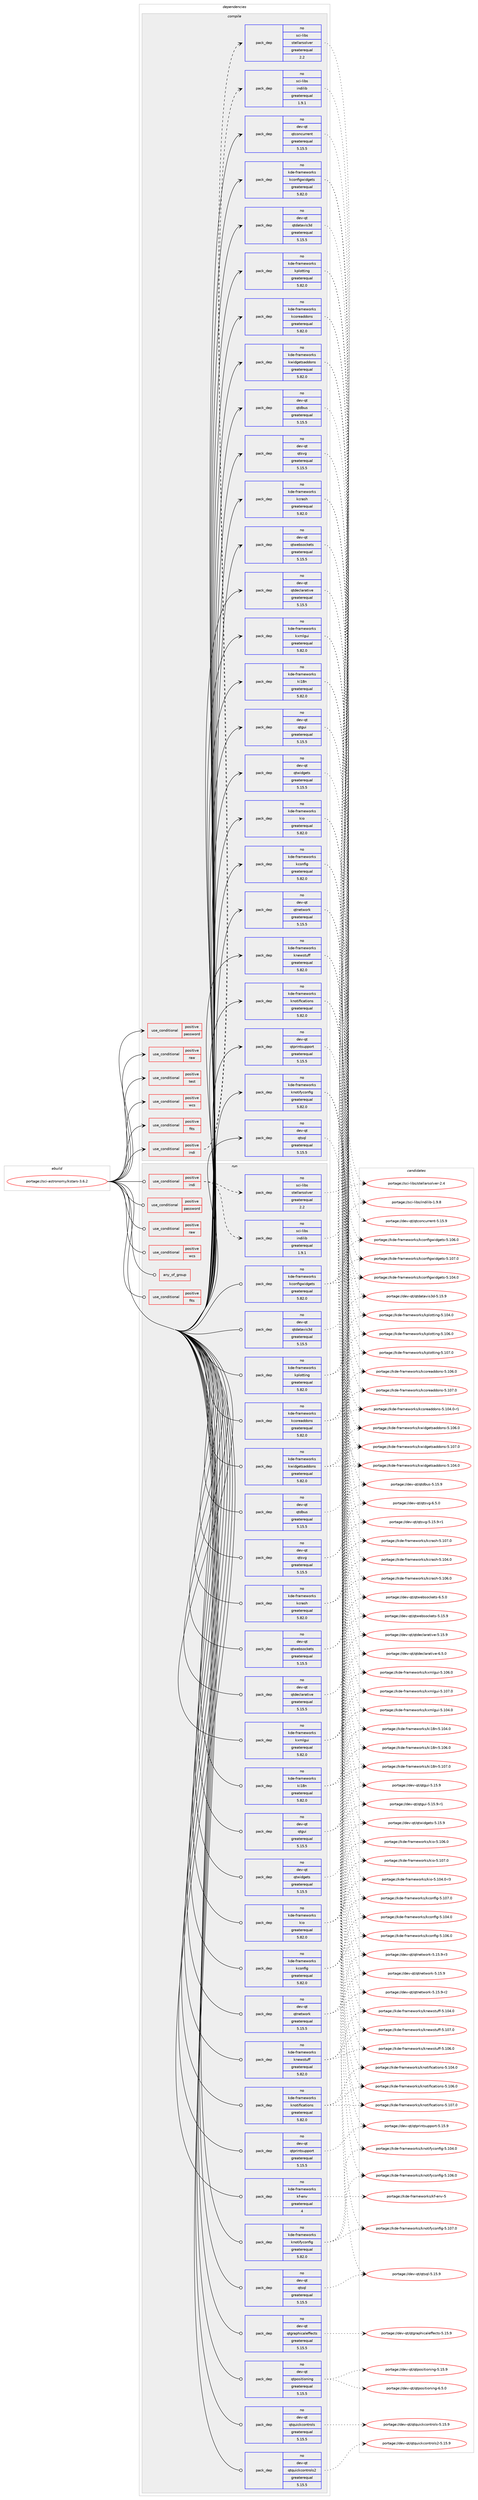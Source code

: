 digraph prolog {

# *************
# Graph options
# *************

newrank=true;
concentrate=true;
compound=true;
graph [rankdir=LR,fontname=Helvetica,fontsize=10,ranksep=1.5];#, ranksep=2.5, nodesep=0.2];
edge  [arrowhead=vee];
node  [fontname=Helvetica,fontsize=10];

# **********
# The ebuild
# **********

subgraph cluster_leftcol {
color=gray;
label=<<i>ebuild</i>>;
id [label="portage://sci-astronomy/kstars-3.6.2", color=red, width=4, href="../sci-astronomy/kstars-3.6.2.svg"];
}

# ****************
# The dependencies
# ****************

subgraph cluster_midcol {
color=gray;
label=<<i>dependencies</i>>;
subgraph cluster_compile {
fillcolor="#eeeeee";
style=filled;
label=<<i>compile</i>>;
subgraph cond222 {
dependency528 [label=<<TABLE BORDER="0" CELLBORDER="1" CELLSPACING="0" CELLPADDING="4"><TR><TD ROWSPAN="3" CELLPADDING="10">use_conditional</TD></TR><TR><TD>positive</TD></TR><TR><TD>fits</TD></TR></TABLE>>, shape=none, color=red];
# *** BEGIN UNKNOWN DEPENDENCY TYPE (TODO) ***
# dependency528 -> package_dependency(portage://sci-astronomy/kstars-3.6.2,install,no,sci-libs,cfitsio,none,[,,],any_same_slot,[])
# *** END UNKNOWN DEPENDENCY TYPE (TODO) ***

}
id:e -> dependency528:w [weight=20,style="solid",arrowhead="vee"];
subgraph cond223 {
dependency529 [label=<<TABLE BORDER="0" CELLBORDER="1" CELLSPACING="0" CELLPADDING="4"><TR><TD ROWSPAN="3" CELLPADDING="10">use_conditional</TD></TR><TR><TD>positive</TD></TR><TR><TD>indi</TD></TR></TABLE>>, shape=none, color=red];
# *** BEGIN UNKNOWN DEPENDENCY TYPE (TODO) ***
# dependency529 -> package_dependency(portage://sci-astronomy/kstars-3.6.2,install,no,sci-libs,gsl,none,[,,],any_same_slot,[])
# *** END UNKNOWN DEPENDENCY TYPE (TODO) ***

subgraph pack302 {
dependency530 [label=<<TABLE BORDER="0" CELLBORDER="1" CELLSPACING="0" CELLPADDING="4" WIDTH="220"><TR><TD ROWSPAN="6" CELLPADDING="30">pack_dep</TD></TR><TR><TD WIDTH="110">no</TD></TR><TR><TD>sci-libs</TD></TR><TR><TD>indilib</TD></TR><TR><TD>greaterequal</TD></TR><TR><TD>1.9.1</TD></TR></TABLE>>, shape=none, color=blue];
}
dependency529:e -> dependency530:w [weight=20,style="dashed",arrowhead="vee"];
# *** BEGIN UNKNOWN DEPENDENCY TYPE (TODO) ***
# dependency529 -> package_dependency(portage://sci-astronomy/kstars-3.6.2,install,no,sci-libs,libnova,none,[,,],any_same_slot,[])
# *** END UNKNOWN DEPENDENCY TYPE (TODO) ***

subgraph pack303 {
dependency531 [label=<<TABLE BORDER="0" CELLBORDER="1" CELLSPACING="0" CELLPADDING="4" WIDTH="220"><TR><TD ROWSPAN="6" CELLPADDING="30">pack_dep</TD></TR><TR><TD WIDTH="110">no</TD></TR><TR><TD>sci-libs</TD></TR><TR><TD>stellarsolver</TD></TR><TR><TD>greaterequal</TD></TR><TR><TD>2.2</TD></TR></TABLE>>, shape=none, color=blue];
}
dependency529:e -> dependency531:w [weight=20,style="dashed",arrowhead="vee"];
}
id:e -> dependency529:w [weight=20,style="solid",arrowhead="vee"];
subgraph cond224 {
dependency532 [label=<<TABLE BORDER="0" CELLBORDER="1" CELLSPACING="0" CELLPADDING="4"><TR><TD ROWSPAN="3" CELLPADDING="10">use_conditional</TD></TR><TR><TD>positive</TD></TR><TR><TD>password</TD></TR></TABLE>>, shape=none, color=red];
# *** BEGIN UNKNOWN DEPENDENCY TYPE (TODO) ***
# dependency532 -> package_dependency(portage://sci-astronomy/kstars-3.6.2,install,no,dev-libs,qtkeychain,none,[,,],any_same_slot,[use(enable(qt5),positive)])
# *** END UNKNOWN DEPENDENCY TYPE (TODO) ***

}
id:e -> dependency532:w [weight=20,style="solid",arrowhead="vee"];
subgraph cond225 {
dependency533 [label=<<TABLE BORDER="0" CELLBORDER="1" CELLSPACING="0" CELLPADDING="4"><TR><TD ROWSPAN="3" CELLPADDING="10">use_conditional</TD></TR><TR><TD>positive</TD></TR><TR><TD>raw</TD></TR></TABLE>>, shape=none, color=red];
# *** BEGIN UNKNOWN DEPENDENCY TYPE (TODO) ***
# dependency533 -> package_dependency(portage://sci-astronomy/kstars-3.6.2,install,no,media-libs,libraw,none,[,,],any_same_slot,[])
# *** END UNKNOWN DEPENDENCY TYPE (TODO) ***

}
id:e -> dependency533:w [weight=20,style="solid",arrowhead="vee"];
subgraph cond226 {
dependency534 [label=<<TABLE BORDER="0" CELLBORDER="1" CELLSPACING="0" CELLPADDING="4"><TR><TD ROWSPAN="3" CELLPADDING="10">use_conditional</TD></TR><TR><TD>positive</TD></TR><TR><TD>test</TD></TR></TABLE>>, shape=none, color=red];
# *** BEGIN UNKNOWN DEPENDENCY TYPE (TODO) ***
# dependency534 -> package_dependency(portage://sci-astronomy/kstars-3.6.2,install,no,dev-qt,qttest,none,[,,],[slot(5)],[])
# *** END UNKNOWN DEPENDENCY TYPE (TODO) ***

}
id:e -> dependency534:w [weight=20,style="solid",arrowhead="vee"];
subgraph cond227 {
dependency535 [label=<<TABLE BORDER="0" CELLBORDER="1" CELLSPACING="0" CELLPADDING="4"><TR><TD ROWSPAN="3" CELLPADDING="10">use_conditional</TD></TR><TR><TD>positive</TD></TR><TR><TD>wcs</TD></TR></TABLE>>, shape=none, color=red];
# *** BEGIN UNKNOWN DEPENDENCY TYPE (TODO) ***
# dependency535 -> package_dependency(portage://sci-astronomy/kstars-3.6.2,install,no,sci-astronomy,wcslib,none,[,,],any_same_slot,[])
# *** END UNKNOWN DEPENDENCY TYPE (TODO) ***

}
id:e -> dependency535:w [weight=20,style="solid",arrowhead="vee"];
# *** BEGIN UNKNOWN DEPENDENCY TYPE (TODO) ***
# id -> package_dependency(portage://sci-astronomy/kstars-3.6.2,install,no,dev-cpp,eigen,none,[,,],[slot(3)],[])
# *** END UNKNOWN DEPENDENCY TYPE (TODO) ***

subgraph pack304 {
dependency536 [label=<<TABLE BORDER="0" CELLBORDER="1" CELLSPACING="0" CELLPADDING="4" WIDTH="220"><TR><TD ROWSPAN="6" CELLPADDING="30">pack_dep</TD></TR><TR><TD WIDTH="110">no</TD></TR><TR><TD>dev-qt</TD></TR><TR><TD>qtconcurrent</TD></TR><TR><TD>greaterequal</TD></TR><TR><TD>5.15.5</TD></TR></TABLE>>, shape=none, color=blue];
}
id:e -> dependency536:w [weight=20,style="solid",arrowhead="vee"];
# *** BEGIN UNKNOWN DEPENDENCY TYPE (TODO) ***
# id -> package_dependency(portage://sci-astronomy/kstars-3.6.2,install,no,dev-qt,qtcore,none,[,,],[slot(5)],[])
# *** END UNKNOWN DEPENDENCY TYPE (TODO) ***

subgraph pack305 {
dependency537 [label=<<TABLE BORDER="0" CELLBORDER="1" CELLSPACING="0" CELLPADDING="4" WIDTH="220"><TR><TD ROWSPAN="6" CELLPADDING="30">pack_dep</TD></TR><TR><TD WIDTH="110">no</TD></TR><TR><TD>dev-qt</TD></TR><TR><TD>qtdatavis3d</TD></TR><TR><TD>greaterequal</TD></TR><TR><TD>5.15.5</TD></TR></TABLE>>, shape=none, color=blue];
}
id:e -> dependency537:w [weight=20,style="solid",arrowhead="vee"];
subgraph pack306 {
dependency538 [label=<<TABLE BORDER="0" CELLBORDER="1" CELLSPACING="0" CELLPADDING="4" WIDTH="220"><TR><TD ROWSPAN="6" CELLPADDING="30">pack_dep</TD></TR><TR><TD WIDTH="110">no</TD></TR><TR><TD>dev-qt</TD></TR><TR><TD>qtdbus</TD></TR><TR><TD>greaterequal</TD></TR><TR><TD>5.15.5</TD></TR></TABLE>>, shape=none, color=blue];
}
id:e -> dependency538:w [weight=20,style="solid",arrowhead="vee"];
subgraph pack307 {
dependency539 [label=<<TABLE BORDER="0" CELLBORDER="1" CELLSPACING="0" CELLPADDING="4" WIDTH="220"><TR><TD ROWSPAN="6" CELLPADDING="30">pack_dep</TD></TR><TR><TD WIDTH="110">no</TD></TR><TR><TD>dev-qt</TD></TR><TR><TD>qtdeclarative</TD></TR><TR><TD>greaterequal</TD></TR><TR><TD>5.15.5</TD></TR></TABLE>>, shape=none, color=blue];
}
id:e -> dependency539:w [weight=20,style="solid",arrowhead="vee"];
subgraph pack308 {
dependency540 [label=<<TABLE BORDER="0" CELLBORDER="1" CELLSPACING="0" CELLPADDING="4" WIDTH="220"><TR><TD ROWSPAN="6" CELLPADDING="30">pack_dep</TD></TR><TR><TD WIDTH="110">no</TD></TR><TR><TD>dev-qt</TD></TR><TR><TD>qtgui</TD></TR><TR><TD>greaterequal</TD></TR><TR><TD>5.15.5</TD></TR></TABLE>>, shape=none, color=blue];
}
id:e -> dependency540:w [weight=20,style="solid",arrowhead="vee"];
subgraph pack309 {
dependency541 [label=<<TABLE BORDER="0" CELLBORDER="1" CELLSPACING="0" CELLPADDING="4" WIDTH="220"><TR><TD ROWSPAN="6" CELLPADDING="30">pack_dep</TD></TR><TR><TD WIDTH="110">no</TD></TR><TR><TD>dev-qt</TD></TR><TR><TD>qtnetwork</TD></TR><TR><TD>greaterequal</TD></TR><TR><TD>5.15.5</TD></TR></TABLE>>, shape=none, color=blue];
}
id:e -> dependency541:w [weight=20,style="solid",arrowhead="vee"];
subgraph pack310 {
dependency542 [label=<<TABLE BORDER="0" CELLBORDER="1" CELLSPACING="0" CELLPADDING="4" WIDTH="220"><TR><TD ROWSPAN="6" CELLPADDING="30">pack_dep</TD></TR><TR><TD WIDTH="110">no</TD></TR><TR><TD>dev-qt</TD></TR><TR><TD>qtprintsupport</TD></TR><TR><TD>greaterequal</TD></TR><TR><TD>5.15.5</TD></TR></TABLE>>, shape=none, color=blue];
}
id:e -> dependency542:w [weight=20,style="solid",arrowhead="vee"];
subgraph pack311 {
dependency543 [label=<<TABLE BORDER="0" CELLBORDER="1" CELLSPACING="0" CELLPADDING="4" WIDTH="220"><TR><TD ROWSPAN="6" CELLPADDING="30">pack_dep</TD></TR><TR><TD WIDTH="110">no</TD></TR><TR><TD>dev-qt</TD></TR><TR><TD>qtsql</TD></TR><TR><TD>greaterequal</TD></TR><TR><TD>5.15.5</TD></TR></TABLE>>, shape=none, color=blue];
}
id:e -> dependency543:w [weight=20,style="solid",arrowhead="vee"];
subgraph pack312 {
dependency544 [label=<<TABLE BORDER="0" CELLBORDER="1" CELLSPACING="0" CELLPADDING="4" WIDTH="220"><TR><TD ROWSPAN="6" CELLPADDING="30">pack_dep</TD></TR><TR><TD WIDTH="110">no</TD></TR><TR><TD>dev-qt</TD></TR><TR><TD>qtsvg</TD></TR><TR><TD>greaterequal</TD></TR><TR><TD>5.15.5</TD></TR></TABLE>>, shape=none, color=blue];
}
id:e -> dependency544:w [weight=20,style="solid",arrowhead="vee"];
subgraph pack313 {
dependency545 [label=<<TABLE BORDER="0" CELLBORDER="1" CELLSPACING="0" CELLPADDING="4" WIDTH="220"><TR><TD ROWSPAN="6" CELLPADDING="30">pack_dep</TD></TR><TR><TD WIDTH="110">no</TD></TR><TR><TD>dev-qt</TD></TR><TR><TD>qtwebsockets</TD></TR><TR><TD>greaterequal</TD></TR><TR><TD>5.15.5</TD></TR></TABLE>>, shape=none, color=blue];
}
id:e -> dependency545:w [weight=20,style="solid",arrowhead="vee"];
subgraph pack314 {
dependency546 [label=<<TABLE BORDER="0" CELLBORDER="1" CELLSPACING="0" CELLPADDING="4" WIDTH="220"><TR><TD ROWSPAN="6" CELLPADDING="30">pack_dep</TD></TR><TR><TD WIDTH="110">no</TD></TR><TR><TD>dev-qt</TD></TR><TR><TD>qtwidgets</TD></TR><TR><TD>greaterequal</TD></TR><TR><TD>5.15.5</TD></TR></TABLE>>, shape=none, color=blue];
}
id:e -> dependency546:w [weight=20,style="solid",arrowhead="vee"];
subgraph pack315 {
dependency547 [label=<<TABLE BORDER="0" CELLBORDER="1" CELLSPACING="0" CELLPADDING="4" WIDTH="220"><TR><TD ROWSPAN="6" CELLPADDING="30">pack_dep</TD></TR><TR><TD WIDTH="110">no</TD></TR><TR><TD>kde-frameworks</TD></TR><TR><TD>kconfig</TD></TR><TR><TD>greaterequal</TD></TR><TR><TD>5.82.0</TD></TR></TABLE>>, shape=none, color=blue];
}
id:e -> dependency547:w [weight=20,style="solid",arrowhead="vee"];
subgraph pack316 {
dependency548 [label=<<TABLE BORDER="0" CELLBORDER="1" CELLSPACING="0" CELLPADDING="4" WIDTH="220"><TR><TD ROWSPAN="6" CELLPADDING="30">pack_dep</TD></TR><TR><TD WIDTH="110">no</TD></TR><TR><TD>kde-frameworks</TD></TR><TR><TD>kconfigwidgets</TD></TR><TR><TD>greaterequal</TD></TR><TR><TD>5.82.0</TD></TR></TABLE>>, shape=none, color=blue];
}
id:e -> dependency548:w [weight=20,style="solid",arrowhead="vee"];
subgraph pack317 {
dependency549 [label=<<TABLE BORDER="0" CELLBORDER="1" CELLSPACING="0" CELLPADDING="4" WIDTH="220"><TR><TD ROWSPAN="6" CELLPADDING="30">pack_dep</TD></TR><TR><TD WIDTH="110">no</TD></TR><TR><TD>kde-frameworks</TD></TR><TR><TD>kcoreaddons</TD></TR><TR><TD>greaterequal</TD></TR><TR><TD>5.82.0</TD></TR></TABLE>>, shape=none, color=blue];
}
id:e -> dependency549:w [weight=20,style="solid",arrowhead="vee"];
subgraph pack318 {
dependency550 [label=<<TABLE BORDER="0" CELLBORDER="1" CELLSPACING="0" CELLPADDING="4" WIDTH="220"><TR><TD ROWSPAN="6" CELLPADDING="30">pack_dep</TD></TR><TR><TD WIDTH="110">no</TD></TR><TR><TD>kde-frameworks</TD></TR><TR><TD>kcrash</TD></TR><TR><TD>greaterequal</TD></TR><TR><TD>5.82.0</TD></TR></TABLE>>, shape=none, color=blue];
}
id:e -> dependency550:w [weight=20,style="solid",arrowhead="vee"];
subgraph pack319 {
dependency551 [label=<<TABLE BORDER="0" CELLBORDER="1" CELLSPACING="0" CELLPADDING="4" WIDTH="220"><TR><TD ROWSPAN="6" CELLPADDING="30">pack_dep</TD></TR><TR><TD WIDTH="110">no</TD></TR><TR><TD>kde-frameworks</TD></TR><TR><TD>ki18n</TD></TR><TR><TD>greaterequal</TD></TR><TR><TD>5.82.0</TD></TR></TABLE>>, shape=none, color=blue];
}
id:e -> dependency551:w [weight=20,style="solid",arrowhead="vee"];
subgraph pack320 {
dependency552 [label=<<TABLE BORDER="0" CELLBORDER="1" CELLSPACING="0" CELLPADDING="4" WIDTH="220"><TR><TD ROWSPAN="6" CELLPADDING="30">pack_dep</TD></TR><TR><TD WIDTH="110">no</TD></TR><TR><TD>kde-frameworks</TD></TR><TR><TD>kio</TD></TR><TR><TD>greaterequal</TD></TR><TR><TD>5.82.0</TD></TR></TABLE>>, shape=none, color=blue];
}
id:e -> dependency552:w [weight=20,style="solid",arrowhead="vee"];
subgraph pack321 {
dependency553 [label=<<TABLE BORDER="0" CELLBORDER="1" CELLSPACING="0" CELLPADDING="4" WIDTH="220"><TR><TD ROWSPAN="6" CELLPADDING="30">pack_dep</TD></TR><TR><TD WIDTH="110">no</TD></TR><TR><TD>kde-frameworks</TD></TR><TR><TD>knewstuff</TD></TR><TR><TD>greaterequal</TD></TR><TR><TD>5.82.0</TD></TR></TABLE>>, shape=none, color=blue];
}
id:e -> dependency553:w [weight=20,style="solid",arrowhead="vee"];
subgraph pack322 {
dependency554 [label=<<TABLE BORDER="0" CELLBORDER="1" CELLSPACING="0" CELLPADDING="4" WIDTH="220"><TR><TD ROWSPAN="6" CELLPADDING="30">pack_dep</TD></TR><TR><TD WIDTH="110">no</TD></TR><TR><TD>kde-frameworks</TD></TR><TR><TD>knotifications</TD></TR><TR><TD>greaterequal</TD></TR><TR><TD>5.82.0</TD></TR></TABLE>>, shape=none, color=blue];
}
id:e -> dependency554:w [weight=20,style="solid",arrowhead="vee"];
subgraph pack323 {
dependency555 [label=<<TABLE BORDER="0" CELLBORDER="1" CELLSPACING="0" CELLPADDING="4" WIDTH="220"><TR><TD ROWSPAN="6" CELLPADDING="30">pack_dep</TD></TR><TR><TD WIDTH="110">no</TD></TR><TR><TD>kde-frameworks</TD></TR><TR><TD>knotifyconfig</TD></TR><TR><TD>greaterequal</TD></TR><TR><TD>5.82.0</TD></TR></TABLE>>, shape=none, color=blue];
}
id:e -> dependency555:w [weight=20,style="solid",arrowhead="vee"];
subgraph pack324 {
dependency556 [label=<<TABLE BORDER="0" CELLBORDER="1" CELLSPACING="0" CELLPADDING="4" WIDTH="220"><TR><TD ROWSPAN="6" CELLPADDING="30">pack_dep</TD></TR><TR><TD WIDTH="110">no</TD></TR><TR><TD>kde-frameworks</TD></TR><TR><TD>kplotting</TD></TR><TR><TD>greaterequal</TD></TR><TR><TD>5.82.0</TD></TR></TABLE>>, shape=none, color=blue];
}
id:e -> dependency556:w [weight=20,style="solid",arrowhead="vee"];
subgraph pack325 {
dependency557 [label=<<TABLE BORDER="0" CELLBORDER="1" CELLSPACING="0" CELLPADDING="4" WIDTH="220"><TR><TD ROWSPAN="6" CELLPADDING="30">pack_dep</TD></TR><TR><TD WIDTH="110">no</TD></TR><TR><TD>kde-frameworks</TD></TR><TR><TD>kwidgetsaddons</TD></TR><TR><TD>greaterequal</TD></TR><TR><TD>5.82.0</TD></TR></TABLE>>, shape=none, color=blue];
}
id:e -> dependency557:w [weight=20,style="solid",arrowhead="vee"];
subgraph pack326 {
dependency558 [label=<<TABLE BORDER="0" CELLBORDER="1" CELLSPACING="0" CELLPADDING="4" WIDTH="220"><TR><TD ROWSPAN="6" CELLPADDING="30">pack_dep</TD></TR><TR><TD WIDTH="110">no</TD></TR><TR><TD>kde-frameworks</TD></TR><TR><TD>kxmlgui</TD></TR><TR><TD>greaterequal</TD></TR><TR><TD>5.82.0</TD></TR></TABLE>>, shape=none, color=blue];
}
id:e -> dependency558:w [weight=20,style="solid",arrowhead="vee"];
# *** BEGIN UNKNOWN DEPENDENCY TYPE (TODO) ***
# id -> package_dependency(portage://sci-astronomy/kstars-3.6.2,install,no,sys-libs,zlib,none,[,,],[],[])
# *** END UNKNOWN DEPENDENCY TYPE (TODO) ***

}
subgraph cluster_compileandrun {
fillcolor="#eeeeee";
style=filled;
label=<<i>compile and run</i>>;
}
subgraph cluster_run {
fillcolor="#eeeeee";
style=filled;
label=<<i>run</i>>;
subgraph any6 {
dependency559 [label=<<TABLE BORDER="0" CELLBORDER="1" CELLSPACING="0" CELLPADDING="4"><TR><TD CELLPADDING="10">any_of_group</TD></TR></TABLE>>, shape=none, color=red];# *** BEGIN UNKNOWN DEPENDENCY TYPE (TODO) ***
# dependency559 -> package_dependency(portage://sci-astronomy/kstars-3.6.2,run,no,kde-frameworks,breeze-icons,none,[,,],any_different_slot,[])
# *** END UNKNOWN DEPENDENCY TYPE (TODO) ***

# *** BEGIN UNKNOWN DEPENDENCY TYPE (TODO) ***
# dependency559 -> package_dependency(portage://sci-astronomy/kstars-3.6.2,run,no,kde-frameworks,oxygen-icons,none,[,,],any_different_slot,[])
# *** END UNKNOWN DEPENDENCY TYPE (TODO) ***

}
id:e -> dependency559:w [weight=20,style="solid",arrowhead="odot"];
subgraph cond228 {
dependency560 [label=<<TABLE BORDER="0" CELLBORDER="1" CELLSPACING="0" CELLPADDING="4"><TR><TD ROWSPAN="3" CELLPADDING="10">use_conditional</TD></TR><TR><TD>positive</TD></TR><TR><TD>fits</TD></TR></TABLE>>, shape=none, color=red];
# *** BEGIN UNKNOWN DEPENDENCY TYPE (TODO) ***
# dependency560 -> package_dependency(portage://sci-astronomy/kstars-3.6.2,run,no,sci-libs,cfitsio,none,[,,],any_same_slot,[])
# *** END UNKNOWN DEPENDENCY TYPE (TODO) ***

}
id:e -> dependency560:w [weight=20,style="solid",arrowhead="odot"];
subgraph cond229 {
dependency561 [label=<<TABLE BORDER="0" CELLBORDER="1" CELLSPACING="0" CELLPADDING="4"><TR><TD ROWSPAN="3" CELLPADDING="10">use_conditional</TD></TR><TR><TD>positive</TD></TR><TR><TD>indi</TD></TR></TABLE>>, shape=none, color=red];
# *** BEGIN UNKNOWN DEPENDENCY TYPE (TODO) ***
# dependency561 -> package_dependency(portage://sci-astronomy/kstars-3.6.2,run,no,sci-libs,gsl,none,[,,],any_same_slot,[])
# *** END UNKNOWN DEPENDENCY TYPE (TODO) ***

subgraph pack327 {
dependency562 [label=<<TABLE BORDER="0" CELLBORDER="1" CELLSPACING="0" CELLPADDING="4" WIDTH="220"><TR><TD ROWSPAN="6" CELLPADDING="30">pack_dep</TD></TR><TR><TD WIDTH="110">no</TD></TR><TR><TD>sci-libs</TD></TR><TR><TD>indilib</TD></TR><TR><TD>greaterequal</TD></TR><TR><TD>1.9.1</TD></TR></TABLE>>, shape=none, color=blue];
}
dependency561:e -> dependency562:w [weight=20,style="dashed",arrowhead="vee"];
# *** BEGIN UNKNOWN DEPENDENCY TYPE (TODO) ***
# dependency561 -> package_dependency(portage://sci-astronomy/kstars-3.6.2,run,no,sci-libs,libnova,none,[,,],any_same_slot,[])
# *** END UNKNOWN DEPENDENCY TYPE (TODO) ***

subgraph pack328 {
dependency563 [label=<<TABLE BORDER="0" CELLBORDER="1" CELLSPACING="0" CELLPADDING="4" WIDTH="220"><TR><TD ROWSPAN="6" CELLPADDING="30">pack_dep</TD></TR><TR><TD WIDTH="110">no</TD></TR><TR><TD>sci-libs</TD></TR><TR><TD>stellarsolver</TD></TR><TR><TD>greaterequal</TD></TR><TR><TD>2.2</TD></TR></TABLE>>, shape=none, color=blue];
}
dependency561:e -> dependency563:w [weight=20,style="dashed",arrowhead="vee"];
}
id:e -> dependency561:w [weight=20,style="solid",arrowhead="odot"];
subgraph cond230 {
dependency564 [label=<<TABLE BORDER="0" CELLBORDER="1" CELLSPACING="0" CELLPADDING="4"><TR><TD ROWSPAN="3" CELLPADDING="10">use_conditional</TD></TR><TR><TD>positive</TD></TR><TR><TD>password</TD></TR></TABLE>>, shape=none, color=red];
# *** BEGIN UNKNOWN DEPENDENCY TYPE (TODO) ***
# dependency564 -> package_dependency(portage://sci-astronomy/kstars-3.6.2,run,no,dev-libs,qtkeychain,none,[,,],any_same_slot,[use(enable(qt5),positive)])
# *** END UNKNOWN DEPENDENCY TYPE (TODO) ***

}
id:e -> dependency564:w [weight=20,style="solid",arrowhead="odot"];
subgraph cond231 {
dependency565 [label=<<TABLE BORDER="0" CELLBORDER="1" CELLSPACING="0" CELLPADDING="4"><TR><TD ROWSPAN="3" CELLPADDING="10">use_conditional</TD></TR><TR><TD>positive</TD></TR><TR><TD>raw</TD></TR></TABLE>>, shape=none, color=red];
# *** BEGIN UNKNOWN DEPENDENCY TYPE (TODO) ***
# dependency565 -> package_dependency(portage://sci-astronomy/kstars-3.6.2,run,no,media-libs,libraw,none,[,,],any_same_slot,[])
# *** END UNKNOWN DEPENDENCY TYPE (TODO) ***

}
id:e -> dependency565:w [weight=20,style="solid",arrowhead="odot"];
subgraph cond232 {
dependency566 [label=<<TABLE BORDER="0" CELLBORDER="1" CELLSPACING="0" CELLPADDING="4"><TR><TD ROWSPAN="3" CELLPADDING="10">use_conditional</TD></TR><TR><TD>positive</TD></TR><TR><TD>wcs</TD></TR></TABLE>>, shape=none, color=red];
# *** BEGIN UNKNOWN DEPENDENCY TYPE (TODO) ***
# dependency566 -> package_dependency(portage://sci-astronomy/kstars-3.6.2,run,no,sci-astronomy,wcslib,none,[,,],any_same_slot,[])
# *** END UNKNOWN DEPENDENCY TYPE (TODO) ***

}
id:e -> dependency566:w [weight=20,style="solid",arrowhead="odot"];
# *** BEGIN UNKNOWN DEPENDENCY TYPE (TODO) ***
# id -> package_dependency(portage://sci-astronomy/kstars-3.6.2,run,no,dev-qt,qtcore,none,[,,],[slot(5)],[])
# *** END UNKNOWN DEPENDENCY TYPE (TODO) ***

subgraph pack329 {
dependency567 [label=<<TABLE BORDER="0" CELLBORDER="1" CELLSPACING="0" CELLPADDING="4" WIDTH="220"><TR><TD ROWSPAN="6" CELLPADDING="30">pack_dep</TD></TR><TR><TD WIDTH="110">no</TD></TR><TR><TD>dev-qt</TD></TR><TR><TD>qtdatavis3d</TD></TR><TR><TD>greaterequal</TD></TR><TR><TD>5.15.5</TD></TR></TABLE>>, shape=none, color=blue];
}
id:e -> dependency567:w [weight=20,style="solid",arrowhead="odot"];
subgraph pack330 {
dependency568 [label=<<TABLE BORDER="0" CELLBORDER="1" CELLSPACING="0" CELLPADDING="4" WIDTH="220"><TR><TD ROWSPAN="6" CELLPADDING="30">pack_dep</TD></TR><TR><TD WIDTH="110">no</TD></TR><TR><TD>dev-qt</TD></TR><TR><TD>qtdbus</TD></TR><TR><TD>greaterequal</TD></TR><TR><TD>5.15.5</TD></TR></TABLE>>, shape=none, color=blue];
}
id:e -> dependency568:w [weight=20,style="solid",arrowhead="odot"];
subgraph pack331 {
dependency569 [label=<<TABLE BORDER="0" CELLBORDER="1" CELLSPACING="0" CELLPADDING="4" WIDTH="220"><TR><TD ROWSPAN="6" CELLPADDING="30">pack_dep</TD></TR><TR><TD WIDTH="110">no</TD></TR><TR><TD>dev-qt</TD></TR><TR><TD>qtdeclarative</TD></TR><TR><TD>greaterequal</TD></TR><TR><TD>5.15.5</TD></TR></TABLE>>, shape=none, color=blue];
}
id:e -> dependency569:w [weight=20,style="solid",arrowhead="odot"];
subgraph pack332 {
dependency570 [label=<<TABLE BORDER="0" CELLBORDER="1" CELLSPACING="0" CELLPADDING="4" WIDTH="220"><TR><TD ROWSPAN="6" CELLPADDING="30">pack_dep</TD></TR><TR><TD WIDTH="110">no</TD></TR><TR><TD>dev-qt</TD></TR><TR><TD>qtgraphicaleffects</TD></TR><TR><TD>greaterequal</TD></TR><TR><TD>5.15.5</TD></TR></TABLE>>, shape=none, color=blue];
}
id:e -> dependency570:w [weight=20,style="solid",arrowhead="odot"];
subgraph pack333 {
dependency571 [label=<<TABLE BORDER="0" CELLBORDER="1" CELLSPACING="0" CELLPADDING="4" WIDTH="220"><TR><TD ROWSPAN="6" CELLPADDING="30">pack_dep</TD></TR><TR><TD WIDTH="110">no</TD></TR><TR><TD>dev-qt</TD></TR><TR><TD>qtgui</TD></TR><TR><TD>greaterequal</TD></TR><TR><TD>5.15.5</TD></TR></TABLE>>, shape=none, color=blue];
}
id:e -> dependency571:w [weight=20,style="solid",arrowhead="odot"];
subgraph pack334 {
dependency572 [label=<<TABLE BORDER="0" CELLBORDER="1" CELLSPACING="0" CELLPADDING="4" WIDTH="220"><TR><TD ROWSPAN="6" CELLPADDING="30">pack_dep</TD></TR><TR><TD WIDTH="110">no</TD></TR><TR><TD>dev-qt</TD></TR><TR><TD>qtnetwork</TD></TR><TR><TD>greaterequal</TD></TR><TR><TD>5.15.5</TD></TR></TABLE>>, shape=none, color=blue];
}
id:e -> dependency572:w [weight=20,style="solid",arrowhead="odot"];
subgraph pack335 {
dependency573 [label=<<TABLE BORDER="0" CELLBORDER="1" CELLSPACING="0" CELLPADDING="4" WIDTH="220"><TR><TD ROWSPAN="6" CELLPADDING="30">pack_dep</TD></TR><TR><TD WIDTH="110">no</TD></TR><TR><TD>dev-qt</TD></TR><TR><TD>qtpositioning</TD></TR><TR><TD>greaterequal</TD></TR><TR><TD>5.15.5</TD></TR></TABLE>>, shape=none, color=blue];
}
id:e -> dependency573:w [weight=20,style="solid",arrowhead="odot"];
subgraph pack336 {
dependency574 [label=<<TABLE BORDER="0" CELLBORDER="1" CELLSPACING="0" CELLPADDING="4" WIDTH="220"><TR><TD ROWSPAN="6" CELLPADDING="30">pack_dep</TD></TR><TR><TD WIDTH="110">no</TD></TR><TR><TD>dev-qt</TD></TR><TR><TD>qtprintsupport</TD></TR><TR><TD>greaterequal</TD></TR><TR><TD>5.15.5</TD></TR></TABLE>>, shape=none, color=blue];
}
id:e -> dependency574:w [weight=20,style="solid",arrowhead="odot"];
subgraph pack337 {
dependency575 [label=<<TABLE BORDER="0" CELLBORDER="1" CELLSPACING="0" CELLPADDING="4" WIDTH="220"><TR><TD ROWSPAN="6" CELLPADDING="30">pack_dep</TD></TR><TR><TD WIDTH="110">no</TD></TR><TR><TD>dev-qt</TD></TR><TR><TD>qtquickcontrols</TD></TR><TR><TD>greaterequal</TD></TR><TR><TD>5.15.5</TD></TR></TABLE>>, shape=none, color=blue];
}
id:e -> dependency575:w [weight=20,style="solid",arrowhead="odot"];
subgraph pack338 {
dependency576 [label=<<TABLE BORDER="0" CELLBORDER="1" CELLSPACING="0" CELLPADDING="4" WIDTH="220"><TR><TD ROWSPAN="6" CELLPADDING="30">pack_dep</TD></TR><TR><TD WIDTH="110">no</TD></TR><TR><TD>dev-qt</TD></TR><TR><TD>qtquickcontrols2</TD></TR><TR><TD>greaterequal</TD></TR><TR><TD>5.15.5</TD></TR></TABLE>>, shape=none, color=blue];
}
id:e -> dependency576:w [weight=20,style="solid",arrowhead="odot"];
subgraph pack339 {
dependency577 [label=<<TABLE BORDER="0" CELLBORDER="1" CELLSPACING="0" CELLPADDING="4" WIDTH="220"><TR><TD ROWSPAN="6" CELLPADDING="30">pack_dep</TD></TR><TR><TD WIDTH="110">no</TD></TR><TR><TD>dev-qt</TD></TR><TR><TD>qtsql</TD></TR><TR><TD>greaterequal</TD></TR><TR><TD>5.15.5</TD></TR></TABLE>>, shape=none, color=blue];
}
id:e -> dependency577:w [weight=20,style="solid",arrowhead="odot"];
subgraph pack340 {
dependency578 [label=<<TABLE BORDER="0" CELLBORDER="1" CELLSPACING="0" CELLPADDING="4" WIDTH="220"><TR><TD ROWSPAN="6" CELLPADDING="30">pack_dep</TD></TR><TR><TD WIDTH="110">no</TD></TR><TR><TD>dev-qt</TD></TR><TR><TD>qtsvg</TD></TR><TR><TD>greaterequal</TD></TR><TR><TD>5.15.5</TD></TR></TABLE>>, shape=none, color=blue];
}
id:e -> dependency578:w [weight=20,style="solid",arrowhead="odot"];
subgraph pack341 {
dependency579 [label=<<TABLE BORDER="0" CELLBORDER="1" CELLSPACING="0" CELLPADDING="4" WIDTH="220"><TR><TD ROWSPAN="6" CELLPADDING="30">pack_dep</TD></TR><TR><TD WIDTH="110">no</TD></TR><TR><TD>dev-qt</TD></TR><TR><TD>qtwebsockets</TD></TR><TR><TD>greaterequal</TD></TR><TR><TD>5.15.5</TD></TR></TABLE>>, shape=none, color=blue];
}
id:e -> dependency579:w [weight=20,style="solid",arrowhead="odot"];
subgraph pack342 {
dependency580 [label=<<TABLE BORDER="0" CELLBORDER="1" CELLSPACING="0" CELLPADDING="4" WIDTH="220"><TR><TD ROWSPAN="6" CELLPADDING="30">pack_dep</TD></TR><TR><TD WIDTH="110">no</TD></TR><TR><TD>dev-qt</TD></TR><TR><TD>qtwidgets</TD></TR><TR><TD>greaterequal</TD></TR><TR><TD>5.15.5</TD></TR></TABLE>>, shape=none, color=blue];
}
id:e -> dependency580:w [weight=20,style="solid",arrowhead="odot"];
subgraph pack343 {
dependency581 [label=<<TABLE BORDER="0" CELLBORDER="1" CELLSPACING="0" CELLPADDING="4" WIDTH="220"><TR><TD ROWSPAN="6" CELLPADDING="30">pack_dep</TD></TR><TR><TD WIDTH="110">no</TD></TR><TR><TD>kde-frameworks</TD></TR><TR><TD>kconfig</TD></TR><TR><TD>greaterequal</TD></TR><TR><TD>5.82.0</TD></TR></TABLE>>, shape=none, color=blue];
}
id:e -> dependency581:w [weight=20,style="solid",arrowhead="odot"];
subgraph pack344 {
dependency582 [label=<<TABLE BORDER="0" CELLBORDER="1" CELLSPACING="0" CELLPADDING="4" WIDTH="220"><TR><TD ROWSPAN="6" CELLPADDING="30">pack_dep</TD></TR><TR><TD WIDTH="110">no</TD></TR><TR><TD>kde-frameworks</TD></TR><TR><TD>kconfigwidgets</TD></TR><TR><TD>greaterequal</TD></TR><TR><TD>5.82.0</TD></TR></TABLE>>, shape=none, color=blue];
}
id:e -> dependency582:w [weight=20,style="solid",arrowhead="odot"];
subgraph pack345 {
dependency583 [label=<<TABLE BORDER="0" CELLBORDER="1" CELLSPACING="0" CELLPADDING="4" WIDTH="220"><TR><TD ROWSPAN="6" CELLPADDING="30">pack_dep</TD></TR><TR><TD WIDTH="110">no</TD></TR><TR><TD>kde-frameworks</TD></TR><TR><TD>kcoreaddons</TD></TR><TR><TD>greaterequal</TD></TR><TR><TD>5.82.0</TD></TR></TABLE>>, shape=none, color=blue];
}
id:e -> dependency583:w [weight=20,style="solid",arrowhead="odot"];
subgraph pack346 {
dependency584 [label=<<TABLE BORDER="0" CELLBORDER="1" CELLSPACING="0" CELLPADDING="4" WIDTH="220"><TR><TD ROWSPAN="6" CELLPADDING="30">pack_dep</TD></TR><TR><TD WIDTH="110">no</TD></TR><TR><TD>kde-frameworks</TD></TR><TR><TD>kcrash</TD></TR><TR><TD>greaterequal</TD></TR><TR><TD>5.82.0</TD></TR></TABLE>>, shape=none, color=blue];
}
id:e -> dependency584:w [weight=20,style="solid",arrowhead="odot"];
subgraph pack347 {
dependency585 [label=<<TABLE BORDER="0" CELLBORDER="1" CELLSPACING="0" CELLPADDING="4" WIDTH="220"><TR><TD ROWSPAN="6" CELLPADDING="30">pack_dep</TD></TR><TR><TD WIDTH="110">no</TD></TR><TR><TD>kde-frameworks</TD></TR><TR><TD>kf-env</TD></TR><TR><TD>greaterequal</TD></TR><TR><TD>4</TD></TR></TABLE>>, shape=none, color=blue];
}
id:e -> dependency585:w [weight=20,style="solid",arrowhead="odot"];
subgraph pack348 {
dependency586 [label=<<TABLE BORDER="0" CELLBORDER="1" CELLSPACING="0" CELLPADDING="4" WIDTH="220"><TR><TD ROWSPAN="6" CELLPADDING="30">pack_dep</TD></TR><TR><TD WIDTH="110">no</TD></TR><TR><TD>kde-frameworks</TD></TR><TR><TD>ki18n</TD></TR><TR><TD>greaterequal</TD></TR><TR><TD>5.82.0</TD></TR></TABLE>>, shape=none, color=blue];
}
id:e -> dependency586:w [weight=20,style="solid",arrowhead="odot"];
subgraph pack349 {
dependency587 [label=<<TABLE BORDER="0" CELLBORDER="1" CELLSPACING="0" CELLPADDING="4" WIDTH="220"><TR><TD ROWSPAN="6" CELLPADDING="30">pack_dep</TD></TR><TR><TD WIDTH="110">no</TD></TR><TR><TD>kde-frameworks</TD></TR><TR><TD>kio</TD></TR><TR><TD>greaterequal</TD></TR><TR><TD>5.82.0</TD></TR></TABLE>>, shape=none, color=blue];
}
id:e -> dependency587:w [weight=20,style="solid",arrowhead="odot"];
subgraph pack350 {
dependency588 [label=<<TABLE BORDER="0" CELLBORDER="1" CELLSPACING="0" CELLPADDING="4" WIDTH="220"><TR><TD ROWSPAN="6" CELLPADDING="30">pack_dep</TD></TR><TR><TD WIDTH="110">no</TD></TR><TR><TD>kde-frameworks</TD></TR><TR><TD>knewstuff</TD></TR><TR><TD>greaterequal</TD></TR><TR><TD>5.82.0</TD></TR></TABLE>>, shape=none, color=blue];
}
id:e -> dependency588:w [weight=20,style="solid",arrowhead="odot"];
subgraph pack351 {
dependency589 [label=<<TABLE BORDER="0" CELLBORDER="1" CELLSPACING="0" CELLPADDING="4" WIDTH="220"><TR><TD ROWSPAN="6" CELLPADDING="30">pack_dep</TD></TR><TR><TD WIDTH="110">no</TD></TR><TR><TD>kde-frameworks</TD></TR><TR><TD>knotifications</TD></TR><TR><TD>greaterequal</TD></TR><TR><TD>5.82.0</TD></TR></TABLE>>, shape=none, color=blue];
}
id:e -> dependency589:w [weight=20,style="solid",arrowhead="odot"];
subgraph pack352 {
dependency590 [label=<<TABLE BORDER="0" CELLBORDER="1" CELLSPACING="0" CELLPADDING="4" WIDTH="220"><TR><TD ROWSPAN="6" CELLPADDING="30">pack_dep</TD></TR><TR><TD WIDTH="110">no</TD></TR><TR><TD>kde-frameworks</TD></TR><TR><TD>knotifyconfig</TD></TR><TR><TD>greaterequal</TD></TR><TR><TD>5.82.0</TD></TR></TABLE>>, shape=none, color=blue];
}
id:e -> dependency590:w [weight=20,style="solid",arrowhead="odot"];
subgraph pack353 {
dependency591 [label=<<TABLE BORDER="0" CELLBORDER="1" CELLSPACING="0" CELLPADDING="4" WIDTH="220"><TR><TD ROWSPAN="6" CELLPADDING="30">pack_dep</TD></TR><TR><TD WIDTH="110">no</TD></TR><TR><TD>kde-frameworks</TD></TR><TR><TD>kplotting</TD></TR><TR><TD>greaterequal</TD></TR><TR><TD>5.82.0</TD></TR></TABLE>>, shape=none, color=blue];
}
id:e -> dependency591:w [weight=20,style="solid",arrowhead="odot"];
subgraph pack354 {
dependency592 [label=<<TABLE BORDER="0" CELLBORDER="1" CELLSPACING="0" CELLPADDING="4" WIDTH="220"><TR><TD ROWSPAN="6" CELLPADDING="30">pack_dep</TD></TR><TR><TD WIDTH="110">no</TD></TR><TR><TD>kde-frameworks</TD></TR><TR><TD>kwidgetsaddons</TD></TR><TR><TD>greaterequal</TD></TR><TR><TD>5.82.0</TD></TR></TABLE>>, shape=none, color=blue];
}
id:e -> dependency592:w [weight=20,style="solid",arrowhead="odot"];
subgraph pack355 {
dependency593 [label=<<TABLE BORDER="0" CELLBORDER="1" CELLSPACING="0" CELLPADDING="4" WIDTH="220"><TR><TD ROWSPAN="6" CELLPADDING="30">pack_dep</TD></TR><TR><TD WIDTH="110">no</TD></TR><TR><TD>kde-frameworks</TD></TR><TR><TD>kxmlgui</TD></TR><TR><TD>greaterequal</TD></TR><TR><TD>5.82.0</TD></TR></TABLE>>, shape=none, color=blue];
}
id:e -> dependency593:w [weight=20,style="solid",arrowhead="odot"];
# *** BEGIN UNKNOWN DEPENDENCY TYPE (TODO) ***
# id -> package_dependency(portage://sci-astronomy/kstars-3.6.2,run,no,sys-libs,zlib,none,[,,],[],[])
# *** END UNKNOWN DEPENDENCY TYPE (TODO) ***

}
}

# **************
# The candidates
# **************

subgraph cluster_choices {
rank=same;
color=gray;
label=<<i>candidates</i>>;

subgraph choice302 {
color=black;
nodesep=1;
choice1159910545108105981154710511010010510810598454946574656 [label="portage://sci-libs/indilib-1.9.8", color=red, width=4,href="../sci-libs/indilib-1.9.8.svg"];
dependency530:e -> choice1159910545108105981154710511010010510810598454946574656:w [style=dotted,weight="100"];
}
subgraph choice303 {
color=black;
nodesep=1;
choice115991054510810598115471151161011081089711411511110811810111445504652 [label="portage://sci-libs/stellarsolver-2.4", color=red, width=4,href="../sci-libs/stellarsolver-2.4.svg"];
dependency531:e -> choice115991054510810598115471151161011081089711411511110811810111445504652:w [style=dotted,weight="100"];
}
subgraph choice304 {
color=black;
nodesep=1;
choice1001011184511311647113116991111109911711411410111011645534649534657 [label="portage://dev-qt/qtconcurrent-5.15.9", color=red, width=4,href="../dev-qt/qtconcurrent-5.15.9.svg"];
dependency536:e -> choice1001011184511311647113116991111109911711411410111011645534649534657:w [style=dotted,weight="100"];
}
subgraph choice305 {
color=black;
nodesep=1;
choice100101118451131164711311610097116971181051155110045534649534657 [label="portage://dev-qt/qtdatavis3d-5.15.9", color=red, width=4,href="../dev-qt/qtdatavis3d-5.15.9.svg"];
dependency537:e -> choice100101118451131164711311610097116971181051155110045534649534657:w [style=dotted,weight="100"];
}
subgraph choice306 {
color=black;
nodesep=1;
choice10010111845113116471131161009811711545534649534657 [label="portage://dev-qt/qtdbus-5.15.9", color=red, width=4,href="../dev-qt/qtdbus-5.15.9.svg"];
dependency538:e -> choice10010111845113116471131161009811711545534649534657:w [style=dotted,weight="100"];
}
subgraph choice307 {
color=black;
nodesep=1;
choice100101118451131164711311610010199108971149711610511810145534649534657 [label="portage://dev-qt/qtdeclarative-5.15.9", color=red, width=4,href="../dev-qt/qtdeclarative-5.15.9.svg"];
choice1001011184511311647113116100101991089711497116105118101455446534648 [label="portage://dev-qt/qtdeclarative-6.5.0", color=red, width=4,href="../dev-qt/qtdeclarative-6.5.0.svg"];
dependency539:e -> choice100101118451131164711311610010199108971149711610511810145534649534657:w [style=dotted,weight="100"];
dependency539:e -> choice1001011184511311647113116100101991089711497116105118101455446534648:w [style=dotted,weight="100"];
}
subgraph choice308 {
color=black;
nodesep=1;
choice100101118451131164711311610311710545534649534657 [label="portage://dev-qt/qtgui-5.15.9", color=red, width=4,href="../dev-qt/qtgui-5.15.9.svg"];
choice1001011184511311647113116103117105455346495346574511449 [label="portage://dev-qt/qtgui-5.15.9-r1", color=red, width=4,href="../dev-qt/qtgui-5.15.9-r1.svg"];
dependency540:e -> choice100101118451131164711311610311710545534649534657:w [style=dotted,weight="100"];
dependency540:e -> choice1001011184511311647113116103117105455346495346574511449:w [style=dotted,weight="100"];
}
subgraph choice309 {
color=black;
nodesep=1;
choice100101118451131164711311611010111611911111410745534649534657 [label="portage://dev-qt/qtnetwork-5.15.9", color=red, width=4,href="../dev-qt/qtnetwork-5.15.9.svg"];
choice1001011184511311647113116110101116119111114107455346495346574511450 [label="portage://dev-qt/qtnetwork-5.15.9-r2", color=red, width=4,href="../dev-qt/qtnetwork-5.15.9-r2.svg"];
choice1001011184511311647113116110101116119111114107455346495346574511451 [label="portage://dev-qt/qtnetwork-5.15.9-r3", color=red, width=4,href="../dev-qt/qtnetwork-5.15.9-r3.svg"];
dependency541:e -> choice100101118451131164711311611010111611911111410745534649534657:w [style=dotted,weight="100"];
dependency541:e -> choice1001011184511311647113116110101116119111114107455346495346574511450:w [style=dotted,weight="100"];
dependency541:e -> choice1001011184511311647113116110101116119111114107455346495346574511451:w [style=dotted,weight="100"];
}
subgraph choice310 {
color=black;
nodesep=1;
choice100101118451131164711311611211410511011611511711211211111411645534649534657 [label="portage://dev-qt/qtprintsupport-5.15.9", color=red, width=4,href="../dev-qt/qtprintsupport-5.15.9.svg"];
dependency542:e -> choice100101118451131164711311611211410511011611511711211211111411645534649534657:w [style=dotted,weight="100"];
}
subgraph choice311 {
color=black;
nodesep=1;
choice100101118451131164711311611511310845534649534657 [label="portage://dev-qt/qtsql-5.15.9", color=red, width=4,href="../dev-qt/qtsql-5.15.9.svg"];
dependency543:e -> choice100101118451131164711311611511310845534649534657:w [style=dotted,weight="100"];
}
subgraph choice312 {
color=black;
nodesep=1;
choice1001011184511311647113116115118103455346495346574511449 [label="portage://dev-qt/qtsvg-5.15.9-r1", color=red, width=4,href="../dev-qt/qtsvg-5.15.9-r1.svg"];
choice1001011184511311647113116115118103455446534648 [label="portage://dev-qt/qtsvg-6.5.0", color=red, width=4,href="../dev-qt/qtsvg-6.5.0.svg"];
dependency544:e -> choice1001011184511311647113116115118103455346495346574511449:w [style=dotted,weight="100"];
dependency544:e -> choice1001011184511311647113116115118103455446534648:w [style=dotted,weight="100"];
}
subgraph choice313 {
color=black;
nodesep=1;
choice1001011184511311647113116119101981151119910710111611545534649534657 [label="portage://dev-qt/qtwebsockets-5.15.9", color=red, width=4,href="../dev-qt/qtwebsockets-5.15.9.svg"];
choice10010111845113116471131161191019811511199107101116115455446534648 [label="portage://dev-qt/qtwebsockets-6.5.0", color=red, width=4,href="../dev-qt/qtwebsockets-6.5.0.svg"];
dependency545:e -> choice1001011184511311647113116119101981151119910710111611545534649534657:w [style=dotted,weight="100"];
dependency545:e -> choice10010111845113116471131161191019811511199107101116115455446534648:w [style=dotted,weight="100"];
}
subgraph choice314 {
color=black;
nodesep=1;
choice100101118451131164711311611910510010310111611545534649534657 [label="portage://dev-qt/qtwidgets-5.15.9", color=red, width=4,href="../dev-qt/qtwidgets-5.15.9.svg"];
dependency546:e -> choice100101118451131164711311611910510010310111611545534649534657:w [style=dotted,weight="100"];
}
subgraph choice315 {
color=black;
nodesep=1;
choice107100101451021149710910111911111410711547107991111101021051034553464948524648 [label="portage://kde-frameworks/kconfig-5.104.0", color=red, width=4,href="../kde-frameworks/kconfig-5.104.0.svg"];
choice107100101451021149710910111911111410711547107991111101021051034553464948544648 [label="portage://kde-frameworks/kconfig-5.106.0", color=red, width=4,href="../kde-frameworks/kconfig-5.106.0.svg"];
choice107100101451021149710910111911111410711547107991111101021051034553464948554648 [label="portage://kde-frameworks/kconfig-5.107.0", color=red, width=4,href="../kde-frameworks/kconfig-5.107.0.svg"];
dependency547:e -> choice107100101451021149710910111911111410711547107991111101021051034553464948524648:w [style=dotted,weight="100"];
dependency547:e -> choice107100101451021149710910111911111410711547107991111101021051034553464948544648:w [style=dotted,weight="100"];
dependency547:e -> choice107100101451021149710910111911111410711547107991111101021051034553464948554648:w [style=dotted,weight="100"];
}
subgraph choice316 {
color=black;
nodesep=1;
choice107100101451021149710910111911111410711547107991111101021051031191051001031011161154553464948524648 [label="portage://kde-frameworks/kconfigwidgets-5.104.0", color=red, width=4,href="../kde-frameworks/kconfigwidgets-5.104.0.svg"];
choice107100101451021149710910111911111410711547107991111101021051031191051001031011161154553464948544648 [label="portage://kde-frameworks/kconfigwidgets-5.106.0", color=red, width=4,href="../kde-frameworks/kconfigwidgets-5.106.0.svg"];
choice107100101451021149710910111911111410711547107991111101021051031191051001031011161154553464948554648 [label="portage://kde-frameworks/kconfigwidgets-5.107.0", color=red, width=4,href="../kde-frameworks/kconfigwidgets-5.107.0.svg"];
dependency548:e -> choice107100101451021149710910111911111410711547107991111101021051031191051001031011161154553464948524648:w [style=dotted,weight="100"];
dependency548:e -> choice107100101451021149710910111911111410711547107991111101021051031191051001031011161154553464948544648:w [style=dotted,weight="100"];
dependency548:e -> choice107100101451021149710910111911111410711547107991111101021051031191051001031011161154553464948554648:w [style=dotted,weight="100"];
}
subgraph choice317 {
color=black;
nodesep=1;
choice107100101451021149710910111911111410711547107991111141019710010011111011545534649485246484511449 [label="portage://kde-frameworks/kcoreaddons-5.104.0-r1", color=red, width=4,href="../kde-frameworks/kcoreaddons-5.104.0-r1.svg"];
choice10710010145102114971091011191111141071154710799111114101971001001111101154553464948544648 [label="portage://kde-frameworks/kcoreaddons-5.106.0", color=red, width=4,href="../kde-frameworks/kcoreaddons-5.106.0.svg"];
choice10710010145102114971091011191111141071154710799111114101971001001111101154553464948554648 [label="portage://kde-frameworks/kcoreaddons-5.107.0", color=red, width=4,href="../kde-frameworks/kcoreaddons-5.107.0.svg"];
dependency549:e -> choice107100101451021149710910111911111410711547107991111141019710010011111011545534649485246484511449:w [style=dotted,weight="100"];
dependency549:e -> choice10710010145102114971091011191111141071154710799111114101971001001111101154553464948544648:w [style=dotted,weight="100"];
dependency549:e -> choice10710010145102114971091011191111141071154710799111114101971001001111101154553464948554648:w [style=dotted,weight="100"];
}
subgraph choice318 {
color=black;
nodesep=1;
choice10710010145102114971091011191111141071154710799114971151044553464948524648 [label="portage://kde-frameworks/kcrash-5.104.0", color=red, width=4,href="../kde-frameworks/kcrash-5.104.0.svg"];
choice10710010145102114971091011191111141071154710799114971151044553464948544648 [label="portage://kde-frameworks/kcrash-5.106.0", color=red, width=4,href="../kde-frameworks/kcrash-5.106.0.svg"];
choice10710010145102114971091011191111141071154710799114971151044553464948554648 [label="portage://kde-frameworks/kcrash-5.107.0", color=red, width=4,href="../kde-frameworks/kcrash-5.107.0.svg"];
dependency550:e -> choice10710010145102114971091011191111141071154710799114971151044553464948524648:w [style=dotted,weight="100"];
dependency550:e -> choice10710010145102114971091011191111141071154710799114971151044553464948544648:w [style=dotted,weight="100"];
dependency550:e -> choice10710010145102114971091011191111141071154710799114971151044553464948554648:w [style=dotted,weight="100"];
}
subgraph choice319 {
color=black;
nodesep=1;
choice10710010145102114971091011191111141071154710710549561104553464948524648 [label="portage://kde-frameworks/ki18n-5.104.0", color=red, width=4,href="../kde-frameworks/ki18n-5.104.0.svg"];
choice10710010145102114971091011191111141071154710710549561104553464948544648 [label="portage://kde-frameworks/ki18n-5.106.0", color=red, width=4,href="../kde-frameworks/ki18n-5.106.0.svg"];
choice10710010145102114971091011191111141071154710710549561104553464948554648 [label="portage://kde-frameworks/ki18n-5.107.0", color=red, width=4,href="../kde-frameworks/ki18n-5.107.0.svg"];
dependency551:e -> choice10710010145102114971091011191111141071154710710549561104553464948524648:w [style=dotted,weight="100"];
dependency551:e -> choice10710010145102114971091011191111141071154710710549561104553464948544648:w [style=dotted,weight="100"];
dependency551:e -> choice10710010145102114971091011191111141071154710710549561104553464948554648:w [style=dotted,weight="100"];
}
subgraph choice320 {
color=black;
nodesep=1;
choice10710010145102114971091011191111141071154710710511145534649485246484511451 [label="portage://kde-frameworks/kio-5.104.0-r3", color=red, width=4,href="../kde-frameworks/kio-5.104.0-r3.svg"];
choice1071001014510211497109101119111114107115471071051114553464948544648 [label="portage://kde-frameworks/kio-5.106.0", color=red, width=4,href="../kde-frameworks/kio-5.106.0.svg"];
choice1071001014510211497109101119111114107115471071051114553464948554648 [label="portage://kde-frameworks/kio-5.107.0", color=red, width=4,href="../kde-frameworks/kio-5.107.0.svg"];
dependency552:e -> choice10710010145102114971091011191111141071154710710511145534649485246484511451:w [style=dotted,weight="100"];
dependency552:e -> choice1071001014510211497109101119111114107115471071051114553464948544648:w [style=dotted,weight="100"];
dependency552:e -> choice1071001014510211497109101119111114107115471071051114553464948554648:w [style=dotted,weight="100"];
}
subgraph choice321 {
color=black;
nodesep=1;
choice1071001014510211497109101119111114107115471071101011191151161171021024553464948524648 [label="portage://kde-frameworks/knewstuff-5.104.0", color=red, width=4,href="../kde-frameworks/knewstuff-5.104.0.svg"];
choice1071001014510211497109101119111114107115471071101011191151161171021024553464948544648 [label="portage://kde-frameworks/knewstuff-5.106.0", color=red, width=4,href="../kde-frameworks/knewstuff-5.106.0.svg"];
choice1071001014510211497109101119111114107115471071101011191151161171021024553464948554648 [label="portage://kde-frameworks/knewstuff-5.107.0", color=red, width=4,href="../kde-frameworks/knewstuff-5.107.0.svg"];
dependency553:e -> choice1071001014510211497109101119111114107115471071101011191151161171021024553464948524648:w [style=dotted,weight="100"];
dependency553:e -> choice1071001014510211497109101119111114107115471071101011191151161171021024553464948544648:w [style=dotted,weight="100"];
dependency553:e -> choice1071001014510211497109101119111114107115471071101011191151161171021024553464948554648:w [style=dotted,weight="100"];
}
subgraph choice322 {
color=black;
nodesep=1;
choice10710010145102114971091011191111141071154710711011111610510210599971161051111101154553464948524648 [label="portage://kde-frameworks/knotifications-5.104.0", color=red, width=4,href="../kde-frameworks/knotifications-5.104.0.svg"];
choice10710010145102114971091011191111141071154710711011111610510210599971161051111101154553464948544648 [label="portage://kde-frameworks/knotifications-5.106.0", color=red, width=4,href="../kde-frameworks/knotifications-5.106.0.svg"];
choice10710010145102114971091011191111141071154710711011111610510210599971161051111101154553464948554648 [label="portage://kde-frameworks/knotifications-5.107.0", color=red, width=4,href="../kde-frameworks/knotifications-5.107.0.svg"];
dependency554:e -> choice10710010145102114971091011191111141071154710711011111610510210599971161051111101154553464948524648:w [style=dotted,weight="100"];
dependency554:e -> choice10710010145102114971091011191111141071154710711011111610510210599971161051111101154553464948544648:w [style=dotted,weight="100"];
dependency554:e -> choice10710010145102114971091011191111141071154710711011111610510210599971161051111101154553464948554648:w [style=dotted,weight="100"];
}
subgraph choice323 {
color=black;
nodesep=1;
choice107100101451021149710910111911111410711547107110111116105102121991111101021051034553464948524648 [label="portage://kde-frameworks/knotifyconfig-5.104.0", color=red, width=4,href="../kde-frameworks/knotifyconfig-5.104.0.svg"];
choice107100101451021149710910111911111410711547107110111116105102121991111101021051034553464948544648 [label="portage://kde-frameworks/knotifyconfig-5.106.0", color=red, width=4,href="../kde-frameworks/knotifyconfig-5.106.0.svg"];
choice107100101451021149710910111911111410711547107110111116105102121991111101021051034553464948554648 [label="portage://kde-frameworks/knotifyconfig-5.107.0", color=red, width=4,href="../kde-frameworks/knotifyconfig-5.107.0.svg"];
dependency555:e -> choice107100101451021149710910111911111410711547107110111116105102121991111101021051034553464948524648:w [style=dotted,weight="100"];
dependency555:e -> choice107100101451021149710910111911111410711547107110111116105102121991111101021051034553464948544648:w [style=dotted,weight="100"];
dependency555:e -> choice107100101451021149710910111911111410711547107110111116105102121991111101021051034553464948554648:w [style=dotted,weight="100"];
}
subgraph choice324 {
color=black;
nodesep=1;
choice1071001014510211497109101119111114107115471071121081111161161051101034553464948524648 [label="portage://kde-frameworks/kplotting-5.104.0", color=red, width=4,href="../kde-frameworks/kplotting-5.104.0.svg"];
choice1071001014510211497109101119111114107115471071121081111161161051101034553464948544648 [label="portage://kde-frameworks/kplotting-5.106.0", color=red, width=4,href="../kde-frameworks/kplotting-5.106.0.svg"];
choice1071001014510211497109101119111114107115471071121081111161161051101034553464948554648 [label="portage://kde-frameworks/kplotting-5.107.0", color=red, width=4,href="../kde-frameworks/kplotting-5.107.0.svg"];
dependency556:e -> choice1071001014510211497109101119111114107115471071121081111161161051101034553464948524648:w [style=dotted,weight="100"];
dependency556:e -> choice1071001014510211497109101119111114107115471071121081111161161051101034553464948544648:w [style=dotted,weight="100"];
dependency556:e -> choice1071001014510211497109101119111114107115471071121081111161161051101034553464948554648:w [style=dotted,weight="100"];
}
subgraph choice325 {
color=black;
nodesep=1;
choice107100101451021149710910111911111410711547107119105100103101116115971001001111101154553464948524648 [label="portage://kde-frameworks/kwidgetsaddons-5.104.0", color=red, width=4,href="../kde-frameworks/kwidgetsaddons-5.104.0.svg"];
choice107100101451021149710910111911111410711547107119105100103101116115971001001111101154553464948544648 [label="portage://kde-frameworks/kwidgetsaddons-5.106.0", color=red, width=4,href="../kde-frameworks/kwidgetsaddons-5.106.0.svg"];
choice107100101451021149710910111911111410711547107119105100103101116115971001001111101154553464948554648 [label="portage://kde-frameworks/kwidgetsaddons-5.107.0", color=red, width=4,href="../kde-frameworks/kwidgetsaddons-5.107.0.svg"];
dependency557:e -> choice107100101451021149710910111911111410711547107119105100103101116115971001001111101154553464948524648:w [style=dotted,weight="100"];
dependency557:e -> choice107100101451021149710910111911111410711547107119105100103101116115971001001111101154553464948544648:w [style=dotted,weight="100"];
dependency557:e -> choice107100101451021149710910111911111410711547107119105100103101116115971001001111101154553464948554648:w [style=dotted,weight="100"];
}
subgraph choice326 {
color=black;
nodesep=1;
choice1071001014510211497109101119111114107115471071201091081031171054553464948524648 [label="portage://kde-frameworks/kxmlgui-5.104.0", color=red, width=4,href="../kde-frameworks/kxmlgui-5.104.0.svg"];
choice1071001014510211497109101119111114107115471071201091081031171054553464948544648 [label="portage://kde-frameworks/kxmlgui-5.106.0", color=red, width=4,href="../kde-frameworks/kxmlgui-5.106.0.svg"];
choice1071001014510211497109101119111114107115471071201091081031171054553464948554648 [label="portage://kde-frameworks/kxmlgui-5.107.0", color=red, width=4,href="../kde-frameworks/kxmlgui-5.107.0.svg"];
dependency558:e -> choice1071001014510211497109101119111114107115471071201091081031171054553464948524648:w [style=dotted,weight="100"];
dependency558:e -> choice1071001014510211497109101119111114107115471071201091081031171054553464948544648:w [style=dotted,weight="100"];
dependency558:e -> choice1071001014510211497109101119111114107115471071201091081031171054553464948554648:w [style=dotted,weight="100"];
}
subgraph choice327 {
color=black;
nodesep=1;
choice1159910545108105981154710511010010510810598454946574656 [label="portage://sci-libs/indilib-1.9.8", color=red, width=4,href="../sci-libs/indilib-1.9.8.svg"];
dependency562:e -> choice1159910545108105981154710511010010510810598454946574656:w [style=dotted,weight="100"];
}
subgraph choice328 {
color=black;
nodesep=1;
choice115991054510810598115471151161011081089711411511110811810111445504652 [label="portage://sci-libs/stellarsolver-2.4", color=red, width=4,href="../sci-libs/stellarsolver-2.4.svg"];
dependency563:e -> choice115991054510810598115471151161011081089711411511110811810111445504652:w [style=dotted,weight="100"];
}
subgraph choice329 {
color=black;
nodesep=1;
choice100101118451131164711311610097116971181051155110045534649534657 [label="portage://dev-qt/qtdatavis3d-5.15.9", color=red, width=4,href="../dev-qt/qtdatavis3d-5.15.9.svg"];
dependency567:e -> choice100101118451131164711311610097116971181051155110045534649534657:w [style=dotted,weight="100"];
}
subgraph choice330 {
color=black;
nodesep=1;
choice10010111845113116471131161009811711545534649534657 [label="portage://dev-qt/qtdbus-5.15.9", color=red, width=4,href="../dev-qt/qtdbus-5.15.9.svg"];
dependency568:e -> choice10010111845113116471131161009811711545534649534657:w [style=dotted,weight="100"];
}
subgraph choice331 {
color=black;
nodesep=1;
choice100101118451131164711311610010199108971149711610511810145534649534657 [label="portage://dev-qt/qtdeclarative-5.15.9", color=red, width=4,href="../dev-qt/qtdeclarative-5.15.9.svg"];
choice1001011184511311647113116100101991089711497116105118101455446534648 [label="portage://dev-qt/qtdeclarative-6.5.0", color=red, width=4,href="../dev-qt/qtdeclarative-6.5.0.svg"];
dependency569:e -> choice100101118451131164711311610010199108971149711610511810145534649534657:w [style=dotted,weight="100"];
dependency569:e -> choice1001011184511311647113116100101991089711497116105118101455446534648:w [style=dotted,weight="100"];
}
subgraph choice332 {
color=black;
nodesep=1;
choice10010111845113116471131161031149711210410599971081011021021019911611545534649534657 [label="portage://dev-qt/qtgraphicaleffects-5.15.9", color=red, width=4,href="../dev-qt/qtgraphicaleffects-5.15.9.svg"];
dependency570:e -> choice10010111845113116471131161031149711210410599971081011021021019911611545534649534657:w [style=dotted,weight="100"];
}
subgraph choice333 {
color=black;
nodesep=1;
choice100101118451131164711311610311710545534649534657 [label="portage://dev-qt/qtgui-5.15.9", color=red, width=4,href="../dev-qt/qtgui-5.15.9.svg"];
choice1001011184511311647113116103117105455346495346574511449 [label="portage://dev-qt/qtgui-5.15.9-r1", color=red, width=4,href="../dev-qt/qtgui-5.15.9-r1.svg"];
dependency571:e -> choice100101118451131164711311610311710545534649534657:w [style=dotted,weight="100"];
dependency571:e -> choice1001011184511311647113116103117105455346495346574511449:w [style=dotted,weight="100"];
}
subgraph choice334 {
color=black;
nodesep=1;
choice100101118451131164711311611010111611911111410745534649534657 [label="portage://dev-qt/qtnetwork-5.15.9", color=red, width=4,href="../dev-qt/qtnetwork-5.15.9.svg"];
choice1001011184511311647113116110101116119111114107455346495346574511450 [label="portage://dev-qt/qtnetwork-5.15.9-r2", color=red, width=4,href="../dev-qt/qtnetwork-5.15.9-r2.svg"];
choice1001011184511311647113116110101116119111114107455346495346574511451 [label="portage://dev-qt/qtnetwork-5.15.9-r3", color=red, width=4,href="../dev-qt/qtnetwork-5.15.9-r3.svg"];
dependency572:e -> choice100101118451131164711311611010111611911111410745534649534657:w [style=dotted,weight="100"];
dependency572:e -> choice1001011184511311647113116110101116119111114107455346495346574511450:w [style=dotted,weight="100"];
dependency572:e -> choice1001011184511311647113116110101116119111114107455346495346574511451:w [style=dotted,weight="100"];
}
subgraph choice335 {
color=black;
nodesep=1;
choice100101118451131164711311611211111510511610511111010511010345534649534657 [label="portage://dev-qt/qtpositioning-5.15.9", color=red, width=4,href="../dev-qt/qtpositioning-5.15.9.svg"];
choice1001011184511311647113116112111115105116105111110105110103455446534648 [label="portage://dev-qt/qtpositioning-6.5.0", color=red, width=4,href="../dev-qt/qtpositioning-6.5.0.svg"];
dependency573:e -> choice100101118451131164711311611211111510511610511111010511010345534649534657:w [style=dotted,weight="100"];
dependency573:e -> choice1001011184511311647113116112111115105116105111110105110103455446534648:w [style=dotted,weight="100"];
}
subgraph choice336 {
color=black;
nodesep=1;
choice100101118451131164711311611211410511011611511711211211111411645534649534657 [label="portage://dev-qt/qtprintsupport-5.15.9", color=red, width=4,href="../dev-qt/qtprintsupport-5.15.9.svg"];
dependency574:e -> choice100101118451131164711311611211410511011611511711211211111411645534649534657:w [style=dotted,weight="100"];
}
subgraph choice337 {
color=black;
nodesep=1;
choice1001011184511311647113116113117105991079911111011611411110811545534649534657 [label="portage://dev-qt/qtquickcontrols-5.15.9", color=red, width=4,href="../dev-qt/qtquickcontrols-5.15.9.svg"];
dependency575:e -> choice1001011184511311647113116113117105991079911111011611411110811545534649534657:w [style=dotted,weight="100"];
}
subgraph choice338 {
color=black;
nodesep=1;
choice100101118451131164711311611311710599107991111101161141111081155045534649534657 [label="portage://dev-qt/qtquickcontrols2-5.15.9", color=red, width=4,href="../dev-qt/qtquickcontrols2-5.15.9.svg"];
dependency576:e -> choice100101118451131164711311611311710599107991111101161141111081155045534649534657:w [style=dotted,weight="100"];
}
subgraph choice339 {
color=black;
nodesep=1;
choice100101118451131164711311611511310845534649534657 [label="portage://dev-qt/qtsql-5.15.9", color=red, width=4,href="../dev-qt/qtsql-5.15.9.svg"];
dependency577:e -> choice100101118451131164711311611511310845534649534657:w [style=dotted,weight="100"];
}
subgraph choice340 {
color=black;
nodesep=1;
choice1001011184511311647113116115118103455346495346574511449 [label="portage://dev-qt/qtsvg-5.15.9-r1", color=red, width=4,href="../dev-qt/qtsvg-5.15.9-r1.svg"];
choice1001011184511311647113116115118103455446534648 [label="portage://dev-qt/qtsvg-6.5.0", color=red, width=4,href="../dev-qt/qtsvg-6.5.0.svg"];
dependency578:e -> choice1001011184511311647113116115118103455346495346574511449:w [style=dotted,weight="100"];
dependency578:e -> choice1001011184511311647113116115118103455446534648:w [style=dotted,weight="100"];
}
subgraph choice341 {
color=black;
nodesep=1;
choice1001011184511311647113116119101981151119910710111611545534649534657 [label="portage://dev-qt/qtwebsockets-5.15.9", color=red, width=4,href="../dev-qt/qtwebsockets-5.15.9.svg"];
choice10010111845113116471131161191019811511199107101116115455446534648 [label="portage://dev-qt/qtwebsockets-6.5.0", color=red, width=4,href="../dev-qt/qtwebsockets-6.5.0.svg"];
dependency579:e -> choice1001011184511311647113116119101981151119910710111611545534649534657:w [style=dotted,weight="100"];
dependency579:e -> choice10010111845113116471131161191019811511199107101116115455446534648:w [style=dotted,weight="100"];
}
subgraph choice342 {
color=black;
nodesep=1;
choice100101118451131164711311611910510010310111611545534649534657 [label="portage://dev-qt/qtwidgets-5.15.9", color=red, width=4,href="../dev-qt/qtwidgets-5.15.9.svg"];
dependency580:e -> choice100101118451131164711311611910510010310111611545534649534657:w [style=dotted,weight="100"];
}
subgraph choice343 {
color=black;
nodesep=1;
choice107100101451021149710910111911111410711547107991111101021051034553464948524648 [label="portage://kde-frameworks/kconfig-5.104.0", color=red, width=4,href="../kde-frameworks/kconfig-5.104.0.svg"];
choice107100101451021149710910111911111410711547107991111101021051034553464948544648 [label="portage://kde-frameworks/kconfig-5.106.0", color=red, width=4,href="../kde-frameworks/kconfig-5.106.0.svg"];
choice107100101451021149710910111911111410711547107991111101021051034553464948554648 [label="portage://kde-frameworks/kconfig-5.107.0", color=red, width=4,href="../kde-frameworks/kconfig-5.107.0.svg"];
dependency581:e -> choice107100101451021149710910111911111410711547107991111101021051034553464948524648:w [style=dotted,weight="100"];
dependency581:e -> choice107100101451021149710910111911111410711547107991111101021051034553464948544648:w [style=dotted,weight="100"];
dependency581:e -> choice107100101451021149710910111911111410711547107991111101021051034553464948554648:w [style=dotted,weight="100"];
}
subgraph choice344 {
color=black;
nodesep=1;
choice107100101451021149710910111911111410711547107991111101021051031191051001031011161154553464948524648 [label="portage://kde-frameworks/kconfigwidgets-5.104.0", color=red, width=4,href="../kde-frameworks/kconfigwidgets-5.104.0.svg"];
choice107100101451021149710910111911111410711547107991111101021051031191051001031011161154553464948544648 [label="portage://kde-frameworks/kconfigwidgets-5.106.0", color=red, width=4,href="../kde-frameworks/kconfigwidgets-5.106.0.svg"];
choice107100101451021149710910111911111410711547107991111101021051031191051001031011161154553464948554648 [label="portage://kde-frameworks/kconfigwidgets-5.107.0", color=red, width=4,href="../kde-frameworks/kconfigwidgets-5.107.0.svg"];
dependency582:e -> choice107100101451021149710910111911111410711547107991111101021051031191051001031011161154553464948524648:w [style=dotted,weight="100"];
dependency582:e -> choice107100101451021149710910111911111410711547107991111101021051031191051001031011161154553464948544648:w [style=dotted,weight="100"];
dependency582:e -> choice107100101451021149710910111911111410711547107991111101021051031191051001031011161154553464948554648:w [style=dotted,weight="100"];
}
subgraph choice345 {
color=black;
nodesep=1;
choice107100101451021149710910111911111410711547107991111141019710010011111011545534649485246484511449 [label="portage://kde-frameworks/kcoreaddons-5.104.0-r1", color=red, width=4,href="../kde-frameworks/kcoreaddons-5.104.0-r1.svg"];
choice10710010145102114971091011191111141071154710799111114101971001001111101154553464948544648 [label="portage://kde-frameworks/kcoreaddons-5.106.0", color=red, width=4,href="../kde-frameworks/kcoreaddons-5.106.0.svg"];
choice10710010145102114971091011191111141071154710799111114101971001001111101154553464948554648 [label="portage://kde-frameworks/kcoreaddons-5.107.0", color=red, width=4,href="../kde-frameworks/kcoreaddons-5.107.0.svg"];
dependency583:e -> choice107100101451021149710910111911111410711547107991111141019710010011111011545534649485246484511449:w [style=dotted,weight="100"];
dependency583:e -> choice10710010145102114971091011191111141071154710799111114101971001001111101154553464948544648:w [style=dotted,weight="100"];
dependency583:e -> choice10710010145102114971091011191111141071154710799111114101971001001111101154553464948554648:w [style=dotted,weight="100"];
}
subgraph choice346 {
color=black;
nodesep=1;
choice10710010145102114971091011191111141071154710799114971151044553464948524648 [label="portage://kde-frameworks/kcrash-5.104.0", color=red, width=4,href="../kde-frameworks/kcrash-5.104.0.svg"];
choice10710010145102114971091011191111141071154710799114971151044553464948544648 [label="portage://kde-frameworks/kcrash-5.106.0", color=red, width=4,href="../kde-frameworks/kcrash-5.106.0.svg"];
choice10710010145102114971091011191111141071154710799114971151044553464948554648 [label="portage://kde-frameworks/kcrash-5.107.0", color=red, width=4,href="../kde-frameworks/kcrash-5.107.0.svg"];
dependency584:e -> choice10710010145102114971091011191111141071154710799114971151044553464948524648:w [style=dotted,weight="100"];
dependency584:e -> choice10710010145102114971091011191111141071154710799114971151044553464948544648:w [style=dotted,weight="100"];
dependency584:e -> choice10710010145102114971091011191111141071154710799114971151044553464948554648:w [style=dotted,weight="100"];
}
subgraph choice347 {
color=black;
nodesep=1;
choice107100101451021149710910111911111410711547107102451011101184553 [label="portage://kde-frameworks/kf-env-5", color=red, width=4,href="../kde-frameworks/kf-env-5.svg"];
dependency585:e -> choice107100101451021149710910111911111410711547107102451011101184553:w [style=dotted,weight="100"];
}
subgraph choice348 {
color=black;
nodesep=1;
choice10710010145102114971091011191111141071154710710549561104553464948524648 [label="portage://kde-frameworks/ki18n-5.104.0", color=red, width=4,href="../kde-frameworks/ki18n-5.104.0.svg"];
choice10710010145102114971091011191111141071154710710549561104553464948544648 [label="portage://kde-frameworks/ki18n-5.106.0", color=red, width=4,href="../kde-frameworks/ki18n-5.106.0.svg"];
choice10710010145102114971091011191111141071154710710549561104553464948554648 [label="portage://kde-frameworks/ki18n-5.107.0", color=red, width=4,href="../kde-frameworks/ki18n-5.107.0.svg"];
dependency586:e -> choice10710010145102114971091011191111141071154710710549561104553464948524648:w [style=dotted,weight="100"];
dependency586:e -> choice10710010145102114971091011191111141071154710710549561104553464948544648:w [style=dotted,weight="100"];
dependency586:e -> choice10710010145102114971091011191111141071154710710549561104553464948554648:w [style=dotted,weight="100"];
}
subgraph choice349 {
color=black;
nodesep=1;
choice10710010145102114971091011191111141071154710710511145534649485246484511451 [label="portage://kde-frameworks/kio-5.104.0-r3", color=red, width=4,href="../kde-frameworks/kio-5.104.0-r3.svg"];
choice1071001014510211497109101119111114107115471071051114553464948544648 [label="portage://kde-frameworks/kio-5.106.0", color=red, width=4,href="../kde-frameworks/kio-5.106.0.svg"];
choice1071001014510211497109101119111114107115471071051114553464948554648 [label="portage://kde-frameworks/kio-5.107.0", color=red, width=4,href="../kde-frameworks/kio-5.107.0.svg"];
dependency587:e -> choice10710010145102114971091011191111141071154710710511145534649485246484511451:w [style=dotted,weight="100"];
dependency587:e -> choice1071001014510211497109101119111114107115471071051114553464948544648:w [style=dotted,weight="100"];
dependency587:e -> choice1071001014510211497109101119111114107115471071051114553464948554648:w [style=dotted,weight="100"];
}
subgraph choice350 {
color=black;
nodesep=1;
choice1071001014510211497109101119111114107115471071101011191151161171021024553464948524648 [label="portage://kde-frameworks/knewstuff-5.104.0", color=red, width=4,href="../kde-frameworks/knewstuff-5.104.0.svg"];
choice1071001014510211497109101119111114107115471071101011191151161171021024553464948544648 [label="portage://kde-frameworks/knewstuff-5.106.0", color=red, width=4,href="../kde-frameworks/knewstuff-5.106.0.svg"];
choice1071001014510211497109101119111114107115471071101011191151161171021024553464948554648 [label="portage://kde-frameworks/knewstuff-5.107.0", color=red, width=4,href="../kde-frameworks/knewstuff-5.107.0.svg"];
dependency588:e -> choice1071001014510211497109101119111114107115471071101011191151161171021024553464948524648:w [style=dotted,weight="100"];
dependency588:e -> choice1071001014510211497109101119111114107115471071101011191151161171021024553464948544648:w [style=dotted,weight="100"];
dependency588:e -> choice1071001014510211497109101119111114107115471071101011191151161171021024553464948554648:w [style=dotted,weight="100"];
}
subgraph choice351 {
color=black;
nodesep=1;
choice10710010145102114971091011191111141071154710711011111610510210599971161051111101154553464948524648 [label="portage://kde-frameworks/knotifications-5.104.0", color=red, width=4,href="../kde-frameworks/knotifications-5.104.0.svg"];
choice10710010145102114971091011191111141071154710711011111610510210599971161051111101154553464948544648 [label="portage://kde-frameworks/knotifications-5.106.0", color=red, width=4,href="../kde-frameworks/knotifications-5.106.0.svg"];
choice10710010145102114971091011191111141071154710711011111610510210599971161051111101154553464948554648 [label="portage://kde-frameworks/knotifications-5.107.0", color=red, width=4,href="../kde-frameworks/knotifications-5.107.0.svg"];
dependency589:e -> choice10710010145102114971091011191111141071154710711011111610510210599971161051111101154553464948524648:w [style=dotted,weight="100"];
dependency589:e -> choice10710010145102114971091011191111141071154710711011111610510210599971161051111101154553464948544648:w [style=dotted,weight="100"];
dependency589:e -> choice10710010145102114971091011191111141071154710711011111610510210599971161051111101154553464948554648:w [style=dotted,weight="100"];
}
subgraph choice352 {
color=black;
nodesep=1;
choice107100101451021149710910111911111410711547107110111116105102121991111101021051034553464948524648 [label="portage://kde-frameworks/knotifyconfig-5.104.0", color=red, width=4,href="../kde-frameworks/knotifyconfig-5.104.0.svg"];
choice107100101451021149710910111911111410711547107110111116105102121991111101021051034553464948544648 [label="portage://kde-frameworks/knotifyconfig-5.106.0", color=red, width=4,href="../kde-frameworks/knotifyconfig-5.106.0.svg"];
choice107100101451021149710910111911111410711547107110111116105102121991111101021051034553464948554648 [label="portage://kde-frameworks/knotifyconfig-5.107.0", color=red, width=4,href="../kde-frameworks/knotifyconfig-5.107.0.svg"];
dependency590:e -> choice107100101451021149710910111911111410711547107110111116105102121991111101021051034553464948524648:w [style=dotted,weight="100"];
dependency590:e -> choice107100101451021149710910111911111410711547107110111116105102121991111101021051034553464948544648:w [style=dotted,weight="100"];
dependency590:e -> choice107100101451021149710910111911111410711547107110111116105102121991111101021051034553464948554648:w [style=dotted,weight="100"];
}
subgraph choice353 {
color=black;
nodesep=1;
choice1071001014510211497109101119111114107115471071121081111161161051101034553464948524648 [label="portage://kde-frameworks/kplotting-5.104.0", color=red, width=4,href="../kde-frameworks/kplotting-5.104.0.svg"];
choice1071001014510211497109101119111114107115471071121081111161161051101034553464948544648 [label="portage://kde-frameworks/kplotting-5.106.0", color=red, width=4,href="../kde-frameworks/kplotting-5.106.0.svg"];
choice1071001014510211497109101119111114107115471071121081111161161051101034553464948554648 [label="portage://kde-frameworks/kplotting-5.107.0", color=red, width=4,href="../kde-frameworks/kplotting-5.107.0.svg"];
dependency591:e -> choice1071001014510211497109101119111114107115471071121081111161161051101034553464948524648:w [style=dotted,weight="100"];
dependency591:e -> choice1071001014510211497109101119111114107115471071121081111161161051101034553464948544648:w [style=dotted,weight="100"];
dependency591:e -> choice1071001014510211497109101119111114107115471071121081111161161051101034553464948554648:w [style=dotted,weight="100"];
}
subgraph choice354 {
color=black;
nodesep=1;
choice107100101451021149710910111911111410711547107119105100103101116115971001001111101154553464948524648 [label="portage://kde-frameworks/kwidgetsaddons-5.104.0", color=red, width=4,href="../kde-frameworks/kwidgetsaddons-5.104.0.svg"];
choice107100101451021149710910111911111410711547107119105100103101116115971001001111101154553464948544648 [label="portage://kde-frameworks/kwidgetsaddons-5.106.0", color=red, width=4,href="../kde-frameworks/kwidgetsaddons-5.106.0.svg"];
choice107100101451021149710910111911111410711547107119105100103101116115971001001111101154553464948554648 [label="portage://kde-frameworks/kwidgetsaddons-5.107.0", color=red, width=4,href="../kde-frameworks/kwidgetsaddons-5.107.0.svg"];
dependency592:e -> choice107100101451021149710910111911111410711547107119105100103101116115971001001111101154553464948524648:w [style=dotted,weight="100"];
dependency592:e -> choice107100101451021149710910111911111410711547107119105100103101116115971001001111101154553464948544648:w [style=dotted,weight="100"];
dependency592:e -> choice107100101451021149710910111911111410711547107119105100103101116115971001001111101154553464948554648:w [style=dotted,weight="100"];
}
subgraph choice355 {
color=black;
nodesep=1;
choice1071001014510211497109101119111114107115471071201091081031171054553464948524648 [label="portage://kde-frameworks/kxmlgui-5.104.0", color=red, width=4,href="../kde-frameworks/kxmlgui-5.104.0.svg"];
choice1071001014510211497109101119111114107115471071201091081031171054553464948544648 [label="portage://kde-frameworks/kxmlgui-5.106.0", color=red, width=4,href="../kde-frameworks/kxmlgui-5.106.0.svg"];
choice1071001014510211497109101119111114107115471071201091081031171054553464948554648 [label="portage://kde-frameworks/kxmlgui-5.107.0", color=red, width=4,href="../kde-frameworks/kxmlgui-5.107.0.svg"];
dependency593:e -> choice1071001014510211497109101119111114107115471071201091081031171054553464948524648:w [style=dotted,weight="100"];
dependency593:e -> choice1071001014510211497109101119111114107115471071201091081031171054553464948544648:w [style=dotted,weight="100"];
dependency593:e -> choice1071001014510211497109101119111114107115471071201091081031171054553464948554648:w [style=dotted,weight="100"];
}
}

}
